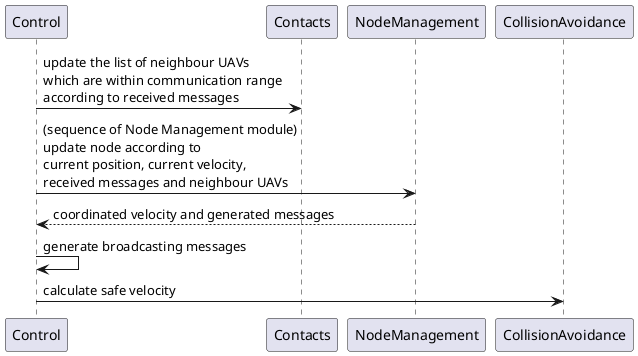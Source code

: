 @startuml

Control -> Contacts : update the list of neighbour UAVs \nwhich are within communication range \naccording to received messages
Control -> NodeManagement : (sequence of Node Management module)\nupdate node according to \ncurrent position, current velocity, \nreceived messages and neighbour UAVs
return coordinated velocity and generated messages
Control -> Control : generate broadcasting messages
Control -> CollisionAvoidance : calculate safe velocity

@enduml
